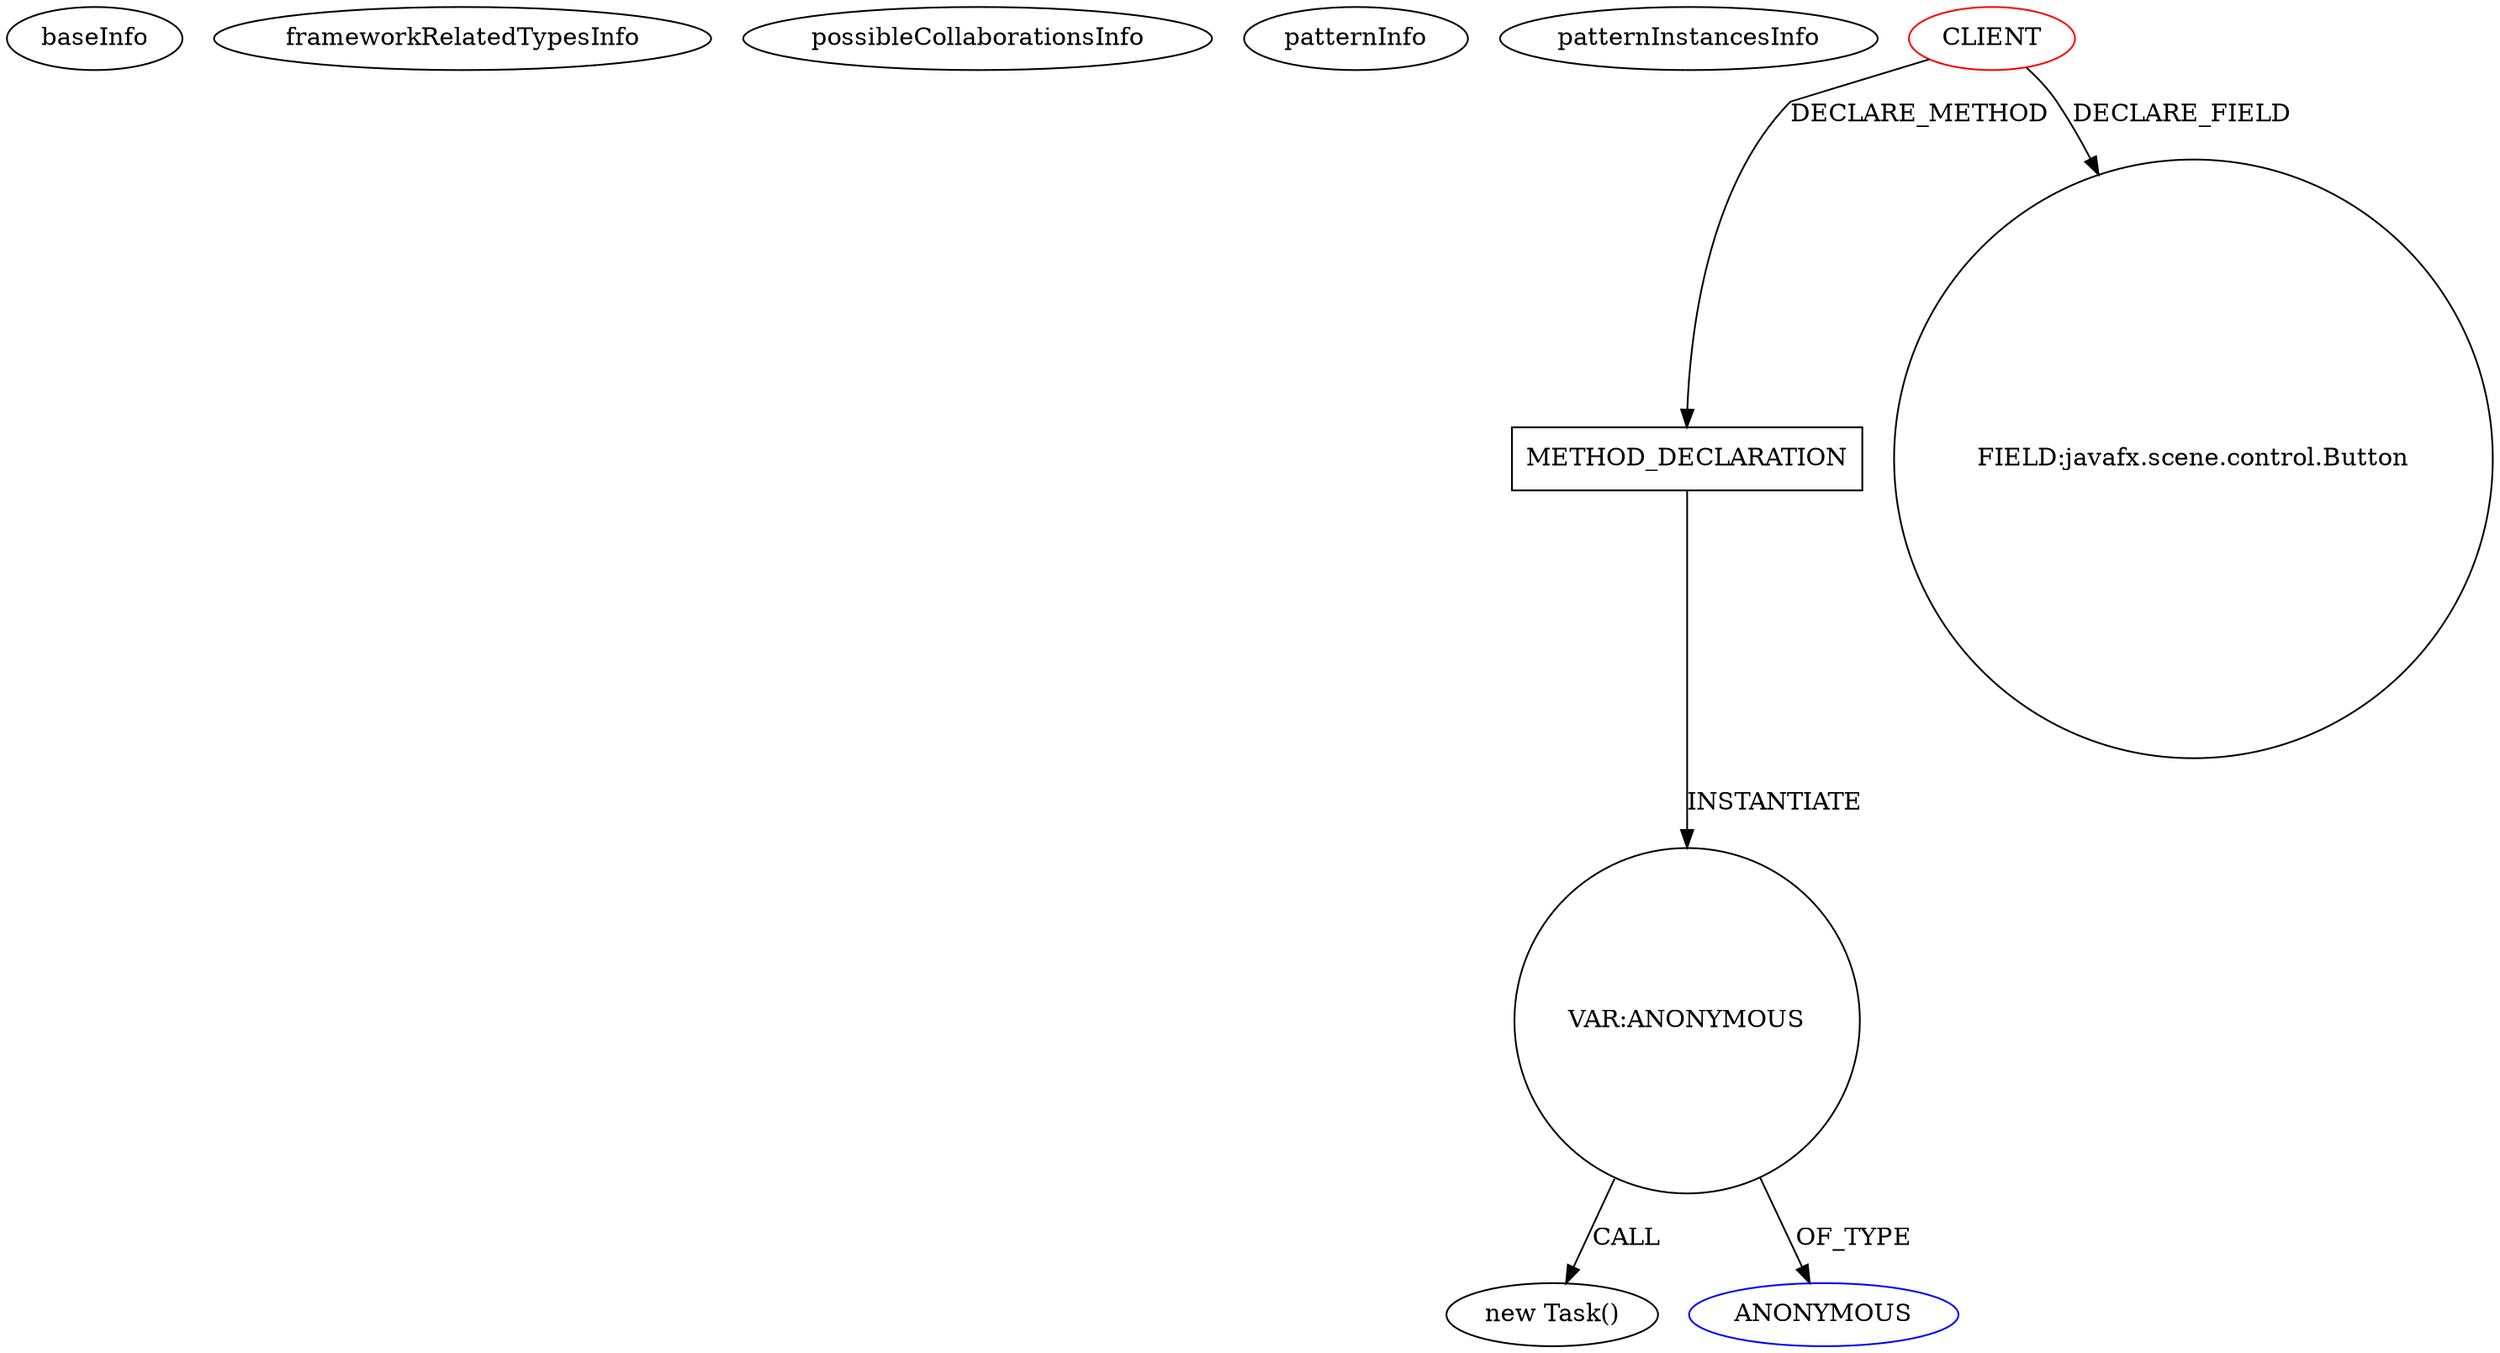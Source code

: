 digraph {
baseInfo[graphId=2085,category="pattern",isAnonymous=false,possibleRelation=false]
frameworkRelatedTypesInfo[]
possibleCollaborationsInfo[]
patternInfo[frequency=2.0,patternRootClient=0]
patternInstancesInfo[0="sk44-javafx-mirroring-tool~/sk44-javafx-mirroring-tool/javafx-mirroring-tool-master/src/main/java/sk44/mirroringtool/MainWindowController.java~MainWindowController~4211",1="sandeepb-CiscoECG~/sandeepb-CiscoECG/CiscoECG-master/src/ciscoECGFrontend/MyController.java~MyController~4063"]
161[label="new Task()",vertexType="CONSTRUCTOR_CALL",isFrameworkType=false]
162[label="VAR:ANONYMOUS",vertexType="VARIABLE_EXPRESION",isFrameworkType=false,shape=circle]
163[label="ANONYMOUS",vertexType="REFERENCE_ANONYMOUS_DECLARATION",isFrameworkType=false,color=blue]
159[label="METHOD_DECLARATION",vertexType="CLIENT_METHOD_DECLARATION",isFrameworkType=false,shape=box]
0[label="CLIENT",vertexType="ROOT_CLIENT_CLASS_DECLARATION",isFrameworkType=false,color=red]
14[label="FIELD:javafx.scene.control.Button",vertexType="FIELD_DECLARATION",isFrameworkType=false,shape=circle]
0->14[label="DECLARE_FIELD"]
159->162[label="INSTANTIATE"]
162->161[label="CALL"]
0->159[label="DECLARE_METHOD"]
162->163[label="OF_TYPE"]
}
